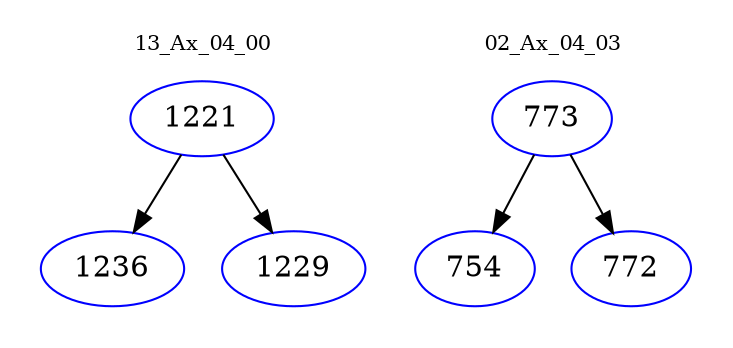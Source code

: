 digraph{
subgraph cluster_0 {
color = white
label = "13_Ax_04_00";
fontsize=10;
T0_1221 [label="1221", color="blue"]
T0_1221 -> T0_1236 [color="black"]
T0_1236 [label="1236", color="blue"]
T0_1221 -> T0_1229 [color="black"]
T0_1229 [label="1229", color="blue"]
}
subgraph cluster_1 {
color = white
label = "02_Ax_04_03";
fontsize=10;
T1_773 [label="773", color="blue"]
T1_773 -> T1_754 [color="black"]
T1_754 [label="754", color="blue"]
T1_773 -> T1_772 [color="black"]
T1_772 [label="772", color="blue"]
}
}
